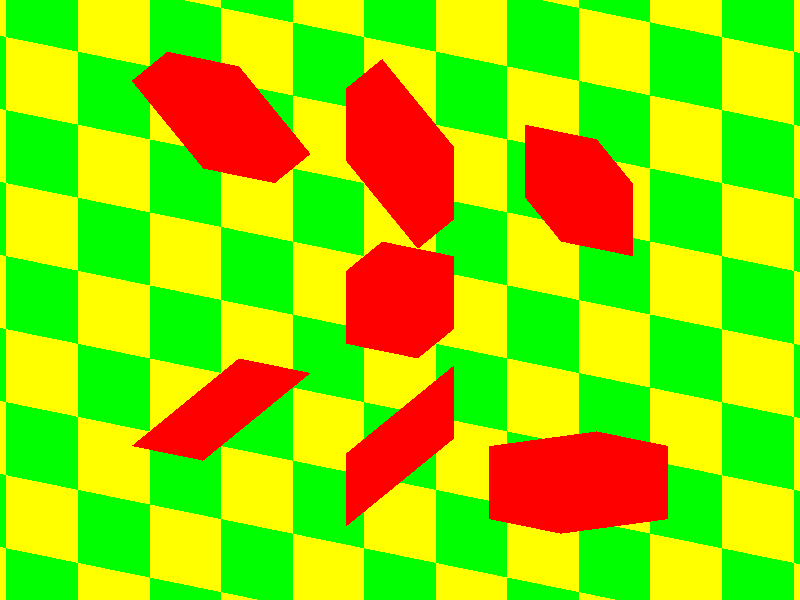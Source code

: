 // Persistence Of Vision raytracer version 3.0 sample file.
// This scenes shows how to do shear with the matrix transformation.


#version 3.0
global_settings { assumed_gamma 2.2 }

#include "colors.inc"

#declare Col1 = -5
#declare Col2 =  0
#declare Col3 =  5

#declare Row1 =  -4
#declare Row2 =   4

camera {
  orthographic
  location <25, 25, -50>
  right 15*4/3*x
  up 15*y
  look_at  <0, 0, 0>
}

light_source { <200, 200, -200> color rgb <1,1,1> }

//
// Use aloved famous raytrace green/yellow checkered wall
//

plane { z, 2
   pigment {
      checker colour Yellow colour Green
      scale 2
   }
   finish {
      ambient 0.2
      diffuse 0.8
   }
}

//
// Declare object to use.
//

#declare Thing = box { -1, 1 pigment { color Red } }
//#declare Thing = sphere { 0, 1 pigment { color Red } }
//#declare Thing = cylinder { -y, y, 1 pigment { color Red } }
//#declare Thing = torus { 1, 0.2 pigment { color Red } }
/*
#declare Thing = blob {
    threshold 0.6
    component 1.0, 1.0, <.75,     0,     0>
    component 1.0, 1.0, <-.375,  .64952, 0>
    component 1.0, 1.0, <-.375, -.64952, 0>
    pigment { color Red }
}
*/

//
// Place original object.
//

object { Thing }

//
// Place several sheared objects.
//

// Shear in positive x direction
object { Thing 
  matrix <    1,     0,  0,   
              1,     1,  0,    
              0,     0,  1,    
           Col1,  Row1,  0 >
}

// Shear in positive y direction
object { Thing 
  matrix <    1,     1,  0,   
              0,     1,  0,    
              0,     0,  1,    
           Col2,  Row1,  0 >
}

// Shear in positive z direction
object { Thing 
  matrix <    1,     0,  0,
              0,     1,  0, 
              1,     0,  1, 
           Col3,  Row1,  0 >
}

// Shear in negative x direction
object { Thing 
  matrix <    1,     0,  0,   
             -1,     1,  0,    
              0,     0,  1,    
           Col1,  Row2,  0 >
}

// Shear in negative y direction
object { Thing 
  matrix <    1,    -1,  0,   
              0,     1,  0,    
              0,     0,  1,    
           Col2,  Row2,  0 >
}

// Shear in negative z direction
object { Thing 
  matrix <    1,     0,  0,
              0,     1,  0, 
             -1,     0,  1, 
           Col3,  Row2,  0 >
}

